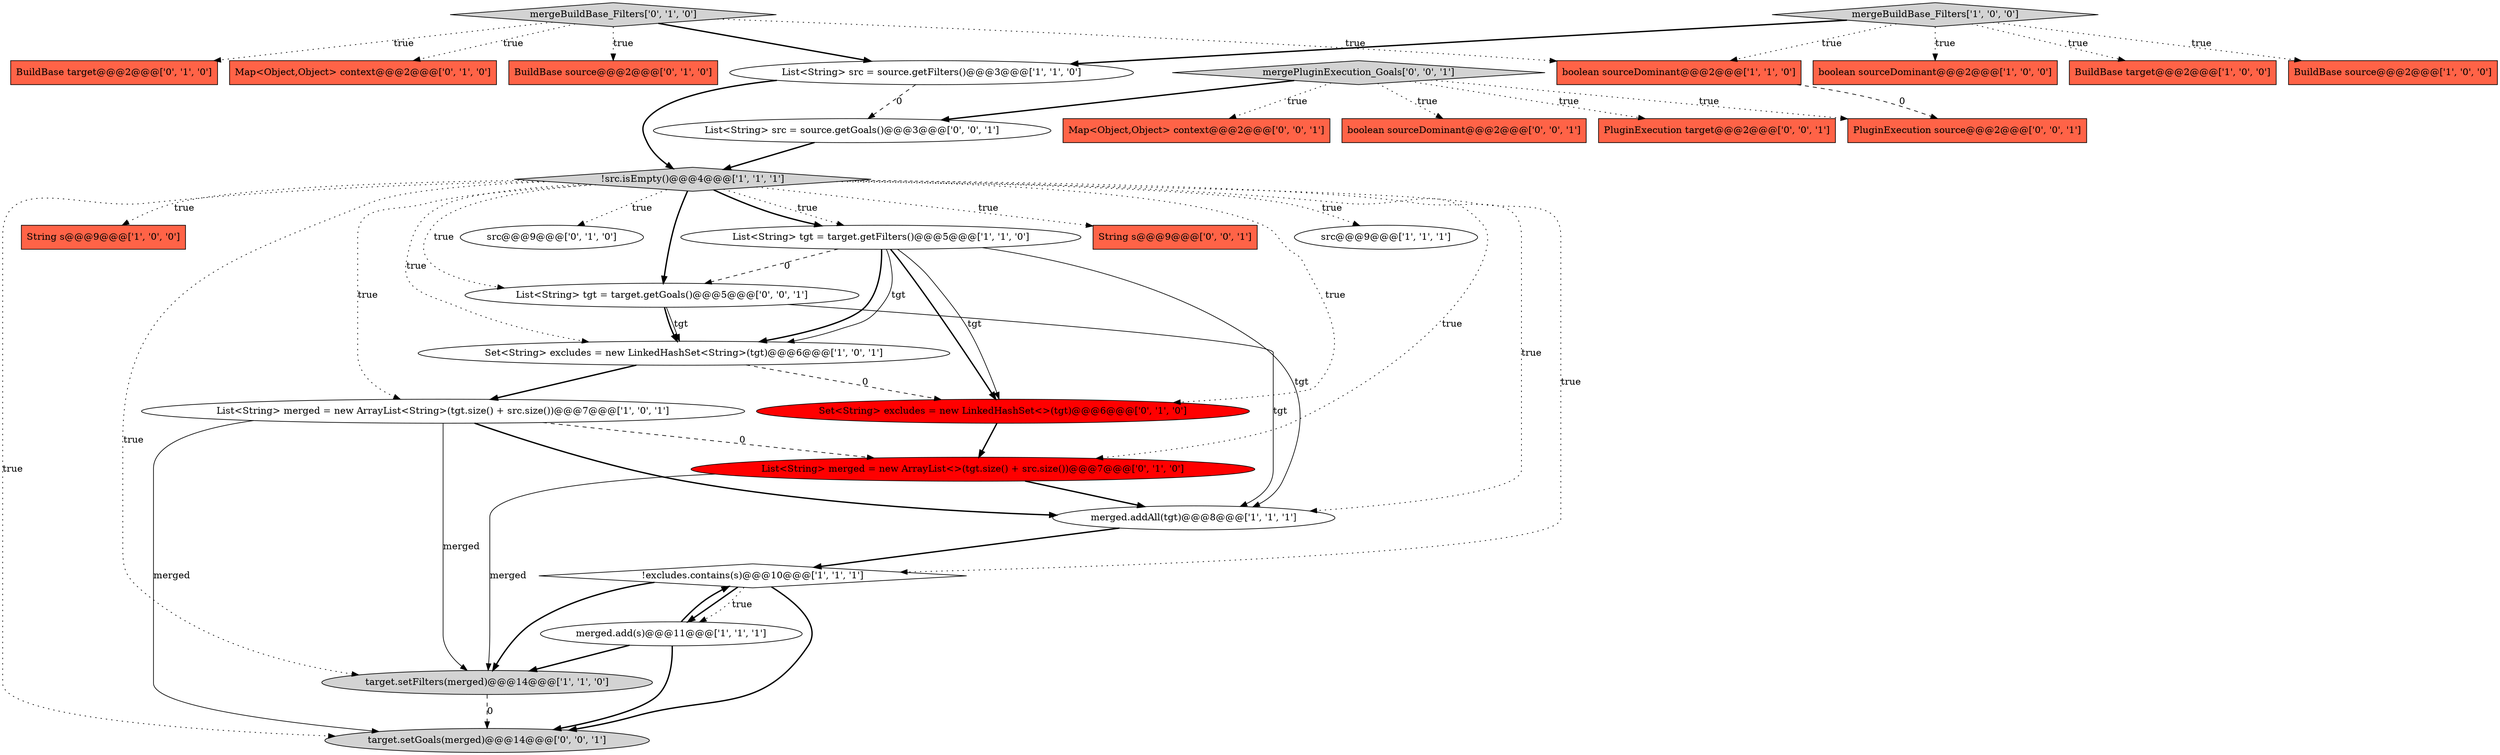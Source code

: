 digraph {
5 [style = filled, label = "List<String> merged = new ArrayList<String>(tgt.size() + src.size())@@@7@@@['1', '0', '1']", fillcolor = white, shape = ellipse image = "AAA0AAABBB1BBB"];
6 [style = filled, label = "String s@@@9@@@['1', '0', '0']", fillcolor = tomato, shape = box image = "AAA0AAABBB1BBB"];
17 [style = filled, label = "List<String> merged = new ArrayList<>(tgt.size() + src.size())@@@7@@@['0', '1', '0']", fillcolor = red, shape = ellipse image = "AAA1AAABBB2BBB"];
2 [style = filled, label = "boolean sourceDominant@@@2@@@['1', '0', '0']", fillcolor = tomato, shape = box image = "AAA0AAABBB1BBB"];
21 [style = filled, label = "mergeBuildBase_Filters['0', '1', '0']", fillcolor = lightgray, shape = diamond image = "AAA0AAABBB2BBB"];
27 [style = filled, label = "target.setGoals(merged)@@@14@@@['0', '0', '1']", fillcolor = lightgray, shape = ellipse image = "AAA0AAABBB3BBB"];
14 [style = filled, label = "!excludes.contains(s)@@@10@@@['1', '1', '1']", fillcolor = white, shape = diamond image = "AAA0AAABBB1BBB"];
22 [style = filled, label = "BuildBase target@@@2@@@['0', '1', '0']", fillcolor = tomato, shape = box image = "AAA0AAABBB2BBB"];
9 [style = filled, label = "boolean sourceDominant@@@2@@@['1', '1', '0']", fillcolor = tomato, shape = box image = "AAA0AAABBB1BBB"];
29 [style = filled, label = "PluginExecution source@@@2@@@['0', '0', '1']", fillcolor = tomato, shape = box image = "AAA0AAABBB3BBB"];
19 [style = filled, label = "Map<Object,Object> context@@@2@@@['0', '1', '0']", fillcolor = tomato, shape = box image = "AAA0AAABBB2BBB"];
23 [style = filled, label = "List<String> src = source.getGoals()@@@3@@@['0', '0', '1']", fillcolor = white, shape = ellipse image = "AAA0AAABBB3BBB"];
3 [style = filled, label = "!src.isEmpty()@@@4@@@['1', '1', '1']", fillcolor = lightgray, shape = diamond image = "AAA0AAABBB1BBB"];
18 [style = filled, label = "Set<String> excludes = new LinkedHashSet<>(tgt)@@@6@@@['0', '1', '0']", fillcolor = red, shape = ellipse image = "AAA1AAABBB2BBB"];
16 [style = filled, label = "src@@@9@@@['0', '1', '0']", fillcolor = white, shape = ellipse image = "AAA0AAABBB2BBB"];
7 [style = filled, label = "merged.addAll(tgt)@@@8@@@['1', '1', '1']", fillcolor = white, shape = ellipse image = "AAA0AAABBB1BBB"];
31 [style = filled, label = "mergePluginExecution_Goals['0', '0', '1']", fillcolor = lightgray, shape = diamond image = "AAA0AAABBB3BBB"];
4 [style = filled, label = "Set<String> excludes = new LinkedHashSet<String>(tgt)@@@6@@@['1', '0', '1']", fillcolor = white, shape = ellipse image = "AAA0AAABBB1BBB"];
26 [style = filled, label = "String s@@@9@@@['0', '0', '1']", fillcolor = tomato, shape = box image = "AAA0AAABBB3BBB"];
0 [style = filled, label = "BuildBase target@@@2@@@['1', '0', '0']", fillcolor = tomato, shape = box image = "AAA0AAABBB1BBB"];
12 [style = filled, label = "List<String> src = source.getFilters()@@@3@@@['1', '1', '0']", fillcolor = white, shape = ellipse image = "AAA0AAABBB1BBB"];
1 [style = filled, label = "BuildBase source@@@2@@@['1', '0', '0']", fillcolor = tomato, shape = box image = "AAA0AAABBB1BBB"];
11 [style = filled, label = "List<String> tgt = target.getFilters()@@@5@@@['1', '1', '0']", fillcolor = white, shape = ellipse image = "AAA0AAABBB1BBB"];
25 [style = filled, label = "Map<Object,Object> context@@@2@@@['0', '0', '1']", fillcolor = tomato, shape = box image = "AAA0AAABBB3BBB"];
8 [style = filled, label = "src@@@9@@@['1', '1', '1']", fillcolor = white, shape = ellipse image = "AAA0AAABBB1BBB"];
10 [style = filled, label = "merged.add(s)@@@11@@@['1', '1', '1']", fillcolor = white, shape = ellipse image = "AAA0AAABBB1BBB"];
24 [style = filled, label = "boolean sourceDominant@@@2@@@['0', '0', '1']", fillcolor = tomato, shape = box image = "AAA0AAABBB3BBB"];
15 [style = filled, label = "target.setFilters(merged)@@@14@@@['1', '1', '0']", fillcolor = lightgray, shape = ellipse image = "AAA0AAABBB1BBB"];
20 [style = filled, label = "BuildBase source@@@2@@@['0', '1', '0']", fillcolor = tomato, shape = box image = "AAA0AAABBB2BBB"];
28 [style = filled, label = "PluginExecution target@@@2@@@['0', '0', '1']", fillcolor = tomato, shape = box image = "AAA0AAABBB3BBB"];
13 [style = filled, label = "mergeBuildBase_Filters['1', '0', '0']", fillcolor = lightgray, shape = diamond image = "AAA0AAABBB1BBB"];
30 [style = filled, label = "List<String> tgt = target.getGoals()@@@5@@@['0', '0', '1']", fillcolor = white, shape = ellipse image = "AAA0AAABBB3BBB"];
3->11 [style = dotted, label="true"];
4->18 [style = dashed, label="0"];
31->25 [style = dotted, label="true"];
30->4 [style = solid, label="tgt"];
3->7 [style = dotted, label="true"];
31->23 [style = bold, label=""];
21->20 [style = dotted, label="true"];
10->15 [style = bold, label=""];
12->23 [style = dashed, label="0"];
10->14 [style = bold, label=""];
17->15 [style = solid, label="merged"];
10->27 [style = bold, label=""];
5->15 [style = solid, label="merged"];
11->4 [style = bold, label=""];
30->7 [style = solid, label="tgt"];
3->11 [style = bold, label=""];
18->17 [style = bold, label=""];
14->10 [style = bold, label=""];
3->4 [style = dotted, label="true"];
3->30 [style = dotted, label="true"];
21->22 [style = dotted, label="true"];
3->26 [style = dotted, label="true"];
23->3 [style = bold, label=""];
11->7 [style = solid, label="tgt"];
3->6 [style = dotted, label="true"];
14->10 [style = dotted, label="true"];
11->18 [style = bold, label=""];
3->14 [style = dotted, label="true"];
21->12 [style = bold, label=""];
7->14 [style = bold, label=""];
17->7 [style = bold, label=""];
13->2 [style = dotted, label="true"];
3->27 [style = dotted, label="true"];
13->1 [style = dotted, label="true"];
3->5 [style = dotted, label="true"];
13->12 [style = bold, label=""];
21->9 [style = dotted, label="true"];
5->17 [style = dashed, label="0"];
9->29 [style = dashed, label="0"];
31->28 [style = dotted, label="true"];
13->0 [style = dotted, label="true"];
11->4 [style = solid, label="tgt"];
30->4 [style = bold, label=""];
3->18 [style = dotted, label="true"];
3->15 [style = dotted, label="true"];
21->19 [style = dotted, label="true"];
5->7 [style = bold, label=""];
14->15 [style = bold, label=""];
3->17 [style = dotted, label="true"];
12->3 [style = bold, label=""];
14->27 [style = bold, label=""];
31->24 [style = dotted, label="true"];
5->27 [style = solid, label="merged"];
15->27 [style = dashed, label="0"];
11->30 [style = dashed, label="0"];
31->29 [style = dotted, label="true"];
3->8 [style = dotted, label="true"];
3->30 [style = bold, label=""];
4->5 [style = bold, label=""];
11->18 [style = solid, label="tgt"];
3->16 [style = dotted, label="true"];
13->9 [style = dotted, label="true"];
}
